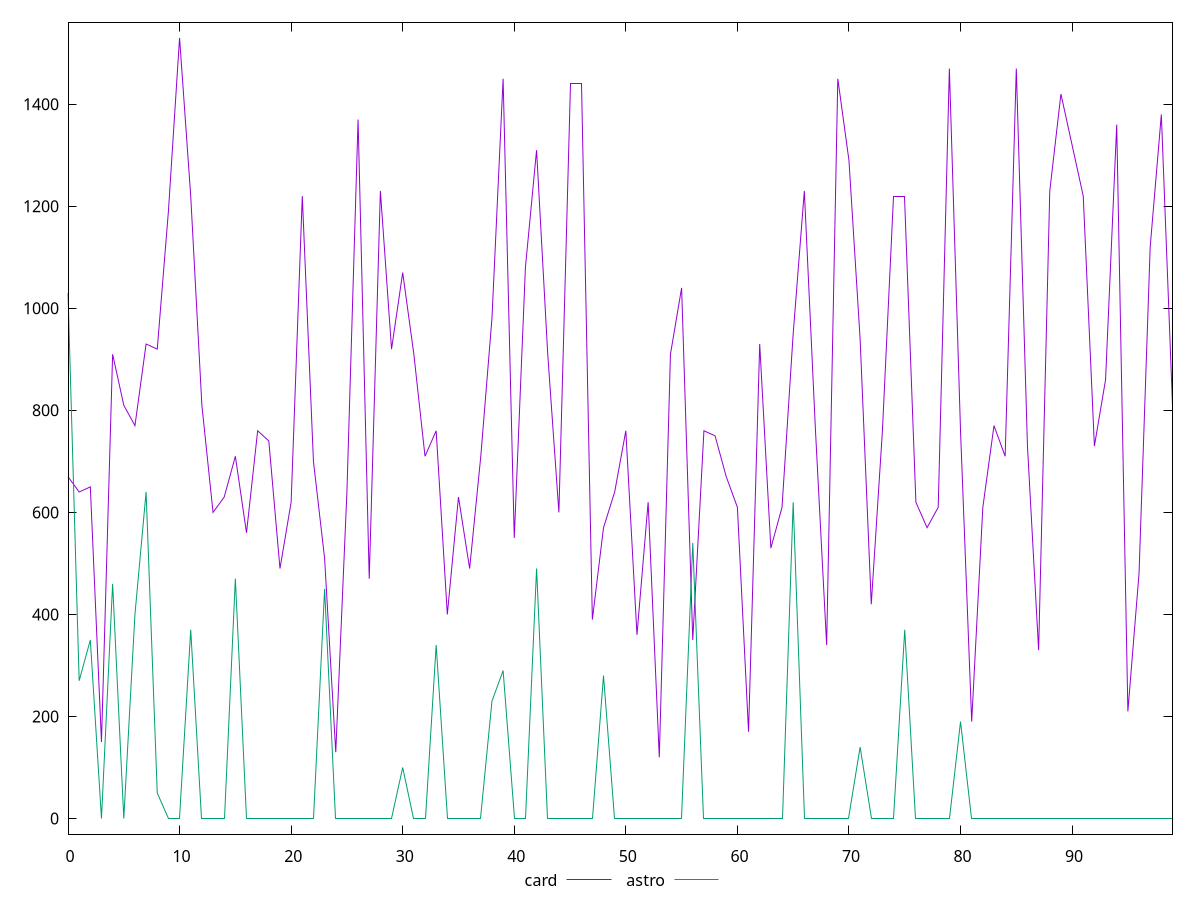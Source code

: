 reset

$card <<EOF
0 670
1 640
2 650
3 150
4 910
5 810
6 770
7 930
8 920
9 1190
10 1530
11 1220
12 810
13 600
14 630
15 710
16 560
17 760
18 740
19 490
20 620
21 1220
22 700
23 510
24 130
25 640
26 1370
27 470
28 1230
29 920
30 1070
31 910
32 710
33 760
34 400
35 630
36 490
37 710
38 980
39 1450
40 550
41 1080
42 1310
43 910
44 600
45 1440
46 1440
47 390
48 570
49 640
50 760
51 360
52 620
53 120
54 910
55 1040
56 350
57 760
58 750
59 670
60 610
61 170
62 930
63 530
64 610
65 950
66 1230
67 760
68 340
69 1450
70 1290
71 940
72 420
73 760
74 1220
75 1220
76 620
77 570
78 610
79 1470
80 760
81 190
82 610
83 770
84 710
85 1470
86 730
87 330
88 1230
89 1420
91 1220
92 730
93 860
94 1360
95 210
96 480
97 1120
98 1380
99 810
EOF

$astro <<EOF
0 1030
1 270
2 350
3 0
4 460
5 0
6 400
7 640
8 50
9 0
10 0
11 370
12 0
13 0
14 0
15 470
16 0
17 0
18 0
19 0
20 0
21 0
22 0
23 450
24 0
25 0
26 0
27 0
28 0
29 0
30 100
31 0
32 0
33 340
34 0
35 0
36 0
37 0
38 230
39 290
40 0
41 0
42 490
43 0
44 0
45 0
46 0
47 0
48 280
49 0
50 0
51 0
52 0
53 0
54 0
55 0
56 540
57 0
58 0
59 0
60 0
61 0
62 0
63 0
64 0
65 620
66 0
67 0
68 0
69 0
70 0
71 140
72 0
73 0
74 0
75 370
76 0
77 0
78 0
79 0
80 190
81 0
82 0
83 0
84 0
85 0
86 0
87 0
88 0
89 0
90 0
91 0
92 0
93 0
94 0
95 0
96 0
97 0
98 0
99 0
EOF

set key outside below
set xrange [0:99]
set yrange [-30.6:1560.6]
set trange [-30.6:1560.6]
set terminal svg size 640, 520 enhanced background rgb 'white'
set output "report/report_00029_2021-02-24T13-36-40.390Z/uses-http2/comparison/line/2_vs_3.svg"

plot $card title "card" with line, \
     $astro title "astro" with line

reset
